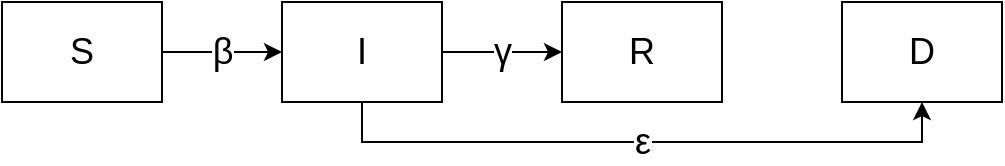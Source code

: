 <mxfile version="13.0.3" type="device"><diagram id="CVRKmZw2qGgS-mk6xulU" name="Page-1"><mxGraphModel dx="846" dy="494" grid="1" gridSize="10" guides="1" tooltips="1" connect="1" arrows="1" fold="1" page="1" pageScale="1" pageWidth="827" pageHeight="1169" math="0" shadow="0"><root><mxCell id="0"/><mxCell id="1" parent="0"/><mxCell id="6Gufkv2xnHcpclELxaqW-5" value="β" style="edgeStyle=orthogonalEdgeStyle;rounded=0;orthogonalLoop=1;jettySize=auto;html=1;fontSize=18;" edge="1" parent="1" source="6Gufkv2xnHcpclELxaqW-1" target="6Gufkv2xnHcpclELxaqW-2"><mxGeometry relative="1" as="geometry"/></mxCell><mxCell id="6Gufkv2xnHcpclELxaqW-1" value="S" style="rounded=0;whiteSpace=wrap;html=1;horizontal=1;fontSize=18;" vertex="1" parent="1"><mxGeometry x="160" y="200" width="80" height="50" as="geometry"/></mxCell><mxCell id="6Gufkv2xnHcpclELxaqW-6" value="γ" style="edgeStyle=orthogonalEdgeStyle;rounded=0;orthogonalLoop=1;jettySize=auto;html=1;fontSize=18;" edge="1" parent="1" source="6Gufkv2xnHcpclELxaqW-2" target="6Gufkv2xnHcpclELxaqW-3"><mxGeometry relative="1" as="geometry"/></mxCell><mxCell id="6Gufkv2xnHcpclELxaqW-7" value="ε" style="edgeStyle=orthogonalEdgeStyle;rounded=0;orthogonalLoop=1;jettySize=auto;html=1;exitX=0.5;exitY=1;exitDx=0;exitDy=0;entryX=0.5;entryY=1;entryDx=0;entryDy=0;fontSize=18;" edge="1" parent="1" source="6Gufkv2xnHcpclELxaqW-2" target="6Gufkv2xnHcpclELxaqW-4"><mxGeometry relative="1" as="geometry"/></mxCell><mxCell id="6Gufkv2xnHcpclELxaqW-2" value="I" style="rounded=0;whiteSpace=wrap;html=1;horizontal=1;fontSize=18;" vertex="1" parent="1"><mxGeometry x="300" y="200" width="80" height="50" as="geometry"/></mxCell><mxCell id="6Gufkv2xnHcpclELxaqW-3" value="R" style="rounded=0;whiteSpace=wrap;html=1;horizontal=1;fontSize=18;" vertex="1" parent="1"><mxGeometry x="440" y="200" width="80" height="50" as="geometry"/></mxCell><mxCell id="6Gufkv2xnHcpclELxaqW-4" value="D" style="rounded=0;whiteSpace=wrap;html=1;horizontal=1;fontSize=18;" vertex="1" parent="1"><mxGeometry x="580" y="200" width="80" height="50" as="geometry"/></mxCell></root></mxGraphModel></diagram></mxfile>